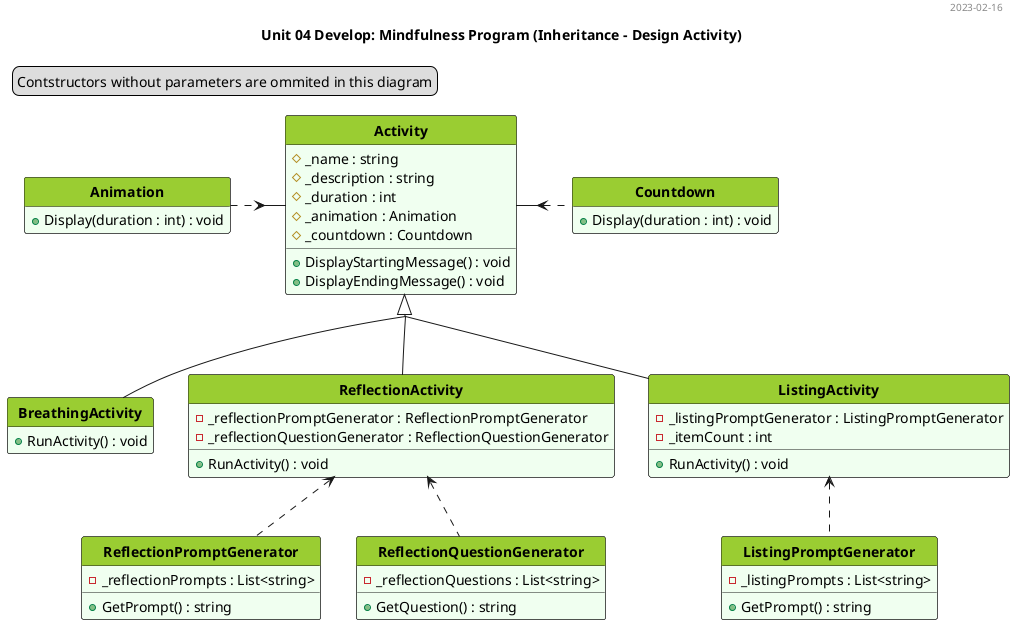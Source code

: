 @startuml test
hide circle
hide empty members
'skinparam BackgroundColor White/LightGreen
'skinparam classAttributeIconSize 0
skinparam style strictuml
skinparam groupInheritance 2
'skinparam linetype ortho
'skinparam linetype polyline
'skinparam Nodesep 40
'skinparam Ranksep 25
'left to right direction
<style>
classDiagram {
  class {
    '-attributes and methods-
    'FontSize 14
    'FontColor black
    'BackgroundColor #fefece
    BackgroundColor #f0fff0
    'RoundCorner 0
    '-class name-
    header {
      'FontSize 12
      'FontColor Black
      FontStyle bold
      BackgroundColor YellowGreen
    }
  }
  note {
    BackgroundColor Yellow
  }
}
</style>

header 2023-02-16
title Unit 04 Develop: Mindfulness Program (Inheritance - Design Activity)

legend top left
  Contstructors without parameters are ommited in this diagram
endlegend


class Activity {
  # _name : string
  # _description : string
  # _duration : int
  # _animation : Animation
  # _countdown : Countdown
  + DisplayStartingMessage() : void
  + DisplayEndingMessage() : void
}

class BreathingActivity {
  + RunActivity() : void
}

class ReflectionActivity {
  - _reflectionPromptGenerator : ReflectionPromptGenerator
  - _reflectionQuestionGenerator : ReflectionQuestionGenerator
  + RunActivity() : void
}

class ListingActivity {
  - _listingPromptGenerator : ListingPromptGenerator
  - _itemCount : int
  + RunActivity() : void
}

class ReflectionPromptGenerator {
  - _reflectionPrompts : List<string>
  + GetPrompt() : string
}

class ReflectionQuestionGenerator {
  - _reflectionQuestions : List<string>
  + GetQuestion() : string
}

class ListingPromptGenerator {
  - _listingPrompts : List<string>
  + GetPrompt() : string
}

class Animation {
  + Display(duration : int) : void
}

class Countdown {
  + Display(duration : int) : void
}

Activity <|-- BreathingActivity
Activity <|-- ReflectionActivity
Activity <|-- ListingActivity
ReflectionActivity <.. ReflectionPromptGenerator
ReflectionActivity <.. ReflectionQuestionGenerator
ListingActivity <.. ListingPromptGenerator
Activity <.left. Animation
Activity <.right. Countdown

@enduml